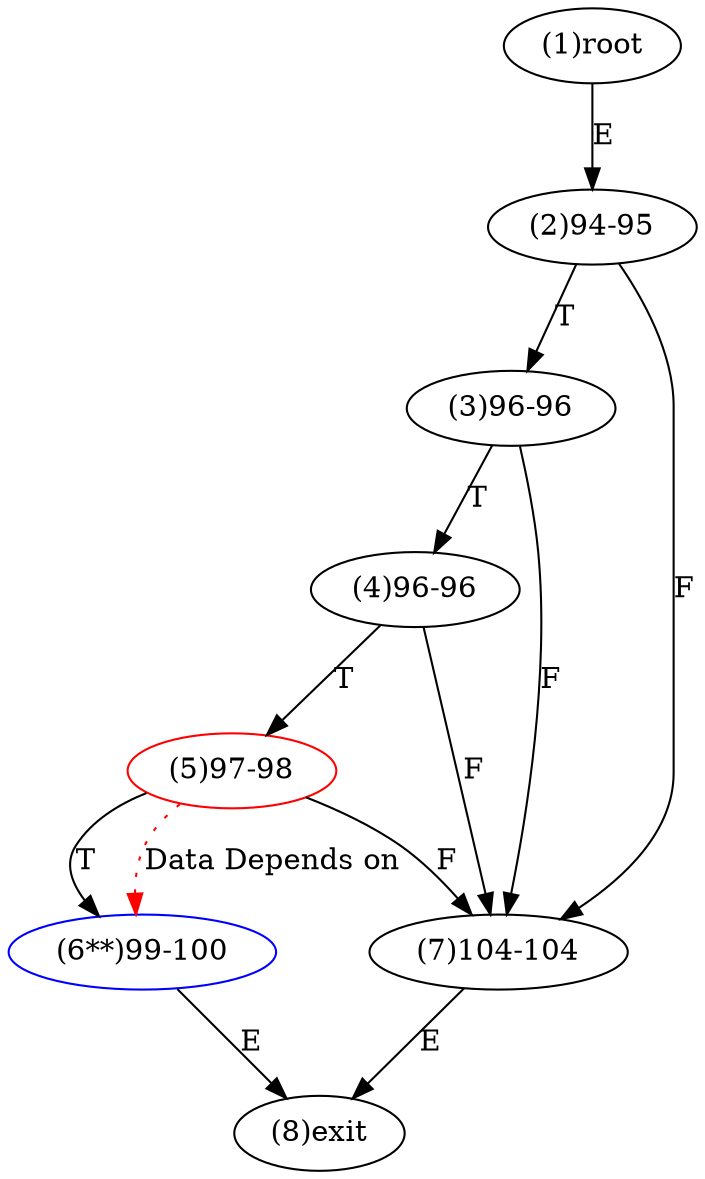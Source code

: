digraph "" { 
1[ label="(1)root"];
2[ label="(2)94-95"];
3[ label="(3)96-96"];
4[ label="(4)96-96"];
5[ label="(5)97-98",color=red];
6[ label="(6**)99-100",color=blue];
7[ label="(7)104-104"];
8[ label="(8)exit"];
1->2[ label="E"];
2->7[ label="F"];
2->3[ label="T"];
3->7[ label="F"];
3->4[ label="T"];
4->7[ label="F"];
4->5[ label="T"];
5->7[ label="F"];
5->6[ label="T"];
6->8[ label="E"];
7->8[ label="E"];
5->6[ color="red" label="Data Depends on" style = dotted ];
}